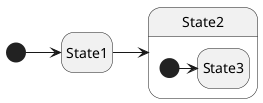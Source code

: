 @startuml
hide empty description
[*] -r-> State1
State1 -r-> State2

state State2 {
    [*] -r-> State3
}
@enduml